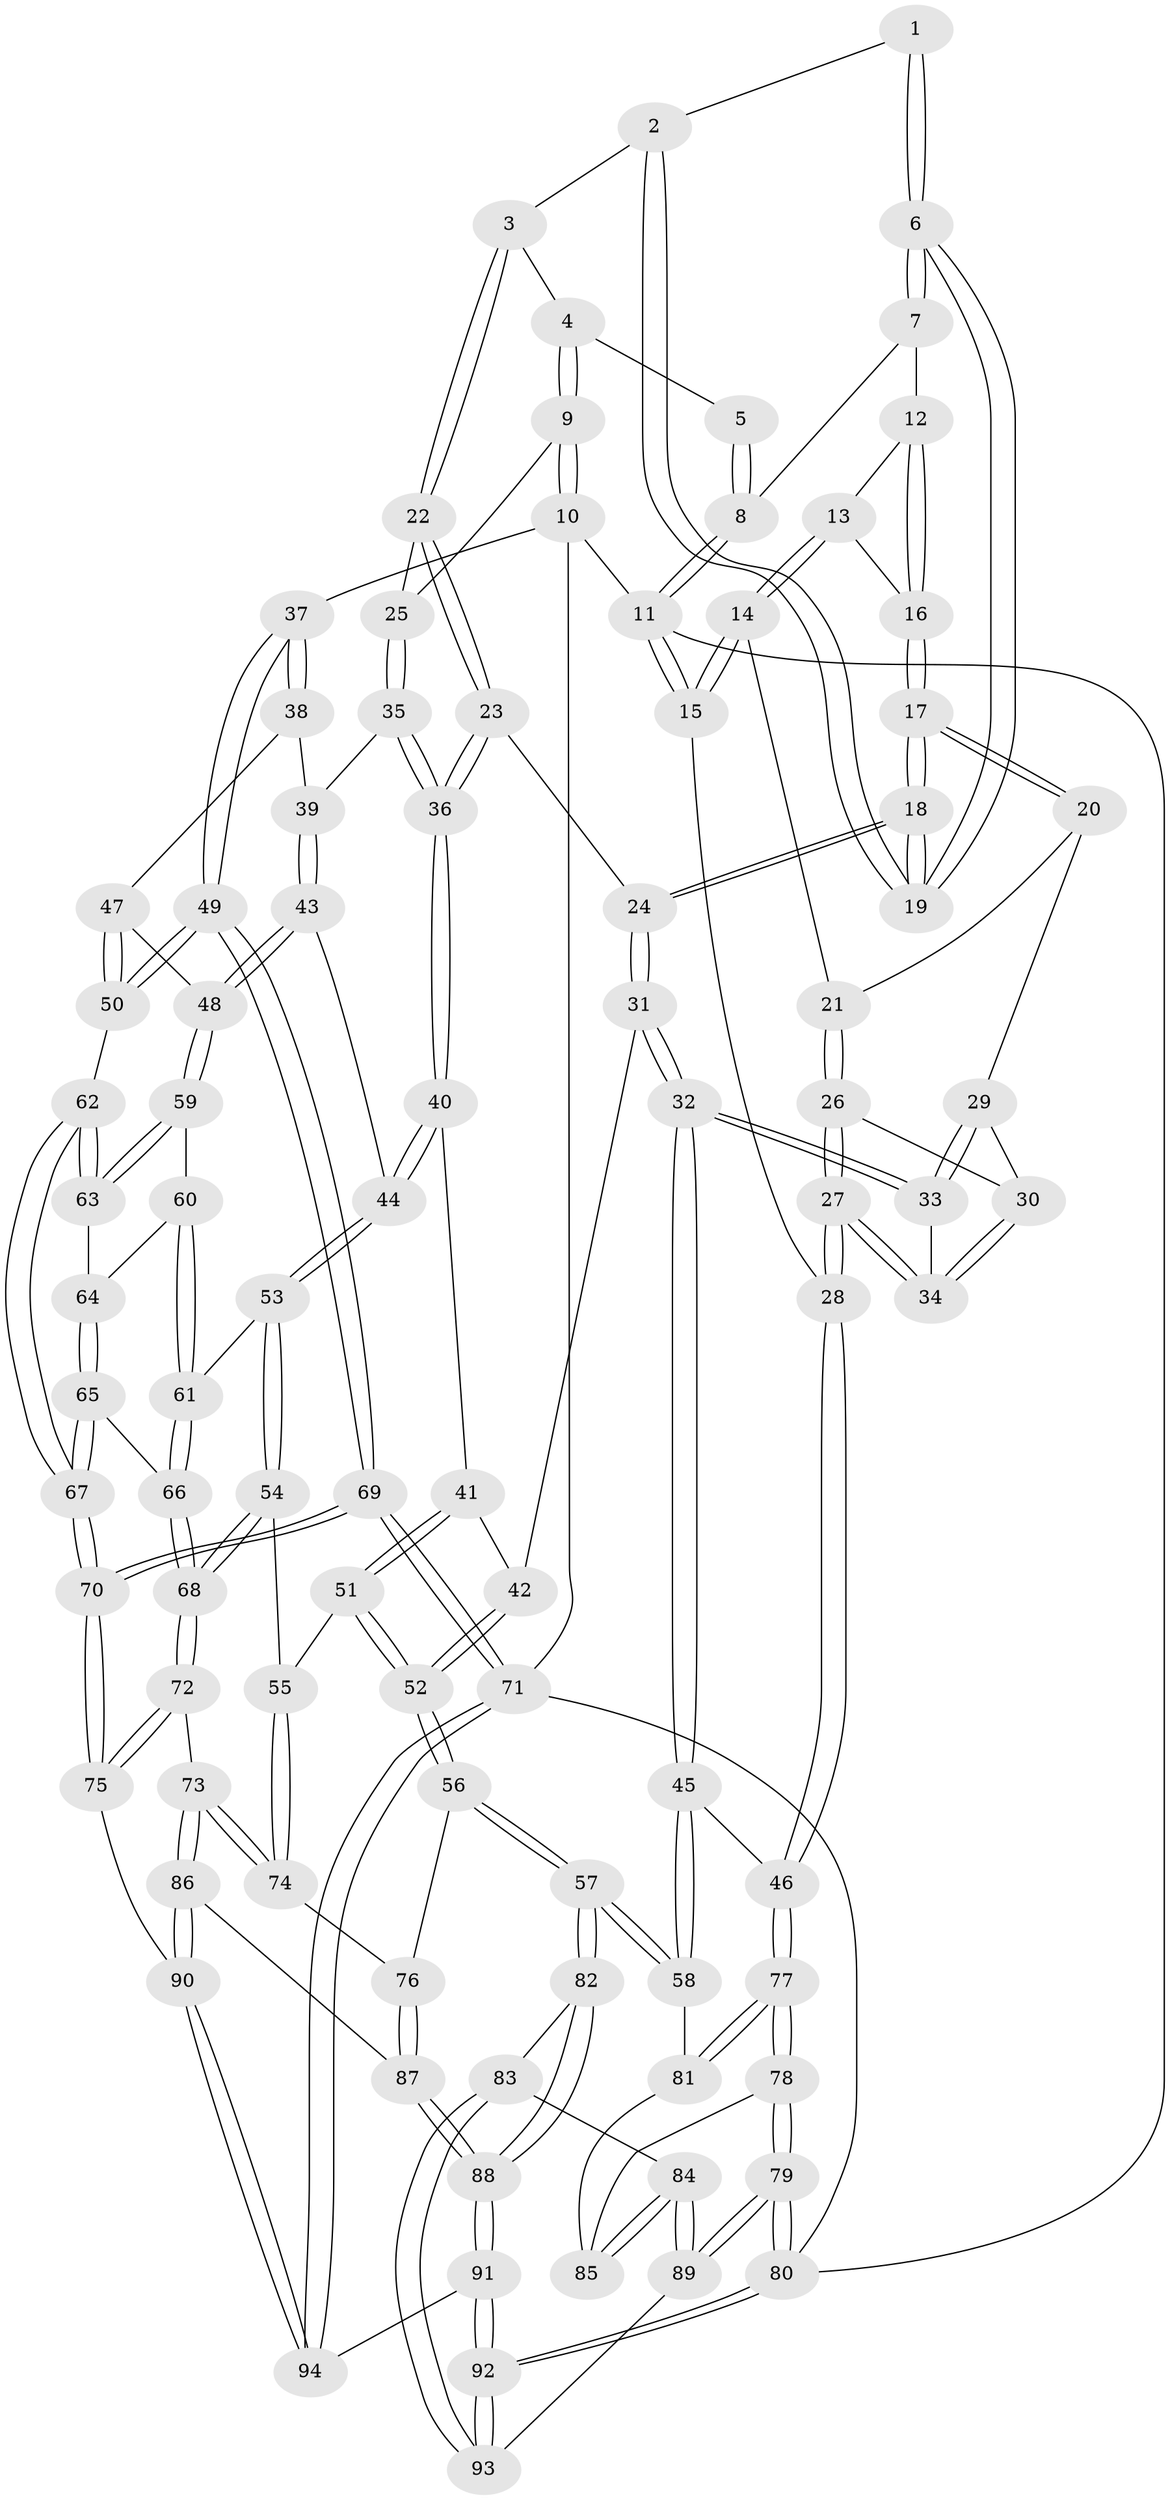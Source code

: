 // Generated by graph-tools (version 1.1) at 2025/00/03/09/25 05:00:57]
// undirected, 94 vertices, 232 edges
graph export_dot {
graph [start="1"]
  node [color=gray90,style=filled];
  1 [pos="+0.3357877611853568+0"];
  2 [pos="+0.40266009271479947+0.097977063585857"];
  3 [pos="+0.515309382319855+0.09161600014753125"];
  4 [pos="+0.5308438573431494+0"];
  5 [pos="+0.33456321070835116+0"];
  6 [pos="+0.2859086292951691+0.1254173262925557"];
  7 [pos="+0.06888001467585361+0"];
  8 [pos="+0.00619098728035517+0"];
  9 [pos="+1+0"];
  10 [pos="+1+0"];
  11 [pos="+0+0"];
  12 [pos="+0.06947524567162026+0"];
  13 [pos="+0.04259343547860621+0.13482603077945066"];
  14 [pos="+0.009063280931280898+0.18042236710958254"];
  15 [pos="+0+0.19865271546241386"];
  16 [pos="+0.14536072784581847+0.12713390793759435"];
  17 [pos="+0.21340605839192214+0.2026899420728514"];
  18 [pos="+0.2775458349316011+0.20794250946812157"];
  19 [pos="+0.29750931166401734+0.1613972387734856"];
  20 [pos="+0.1507052305713734+0.23021393296262094"];
  21 [pos="+0.06650469615541088+0.22269605819384838"];
  22 [pos="+0.6116981530564221+0.18929876309316349"];
  23 [pos="+0.535601925494173+0.3342886345300599"];
  24 [pos="+0.33336098824137445+0.3209329387782943"];
  25 [pos="+0.8356925099042347+0.1166247057344013"];
  26 [pos="+0.031582351894125074+0.3182232639403911"];
  27 [pos="+0+0.43503711158965463"];
  28 [pos="+0+0.482738853856932"];
  29 [pos="+0.14339109134173292+0.24898326197920803"];
  30 [pos="+0.10087999299729351+0.3123147430912739"];
  31 [pos="+0.25945713864652015+0.4504051372724276"];
  32 [pos="+0.2501767008461025+0.45638784766348656"];
  33 [pos="+0.15030636866404068+0.42011430352985346"];
  34 [pos="+0.135062085565499+0.41731929246339566"];
  35 [pos="+0.8526342414555542+0.37178124020761427"];
  36 [pos="+0.5537078415931781+0.37292048230084973"];
  37 [pos="+1+0.4745822839088963"];
  38 [pos="+0.9196320560921654+0.41877263336113435"];
  39 [pos="+0.8528348919977529+0.37231884942942023"];
  40 [pos="+0.5670023003548196+0.444988200394264"];
  41 [pos="+0.5219769975297499+0.4909534596769048"];
  42 [pos="+0.35682954051451155+0.5157697368259189"];
  43 [pos="+0.7459948514700446+0.5060481355591799"];
  44 [pos="+0.622756019040036+0.4968458187416596"];
  45 [pos="+0.21699631036408337+0.5466804423459447"];
  46 [pos="+0+0.49991931242201365"];
  47 [pos="+0.8907774380164225+0.5232536178584387"];
  48 [pos="+0.7729687929053926+0.5576395828545238"];
  49 [pos="+1+0.5379077370007432"];
  50 [pos="+0.9038070235886421+0.6200636931550082"];
  51 [pos="+0.4447107547641664+0.6691322052882313"];
  52 [pos="+0.4377999740143896+0.6719263328494502"];
  53 [pos="+0.6234446425540439+0.5968056161246122"];
  54 [pos="+0.5940073675040907+0.6673493147604054"];
  55 [pos="+0.5536773322918951+0.6842496771892893"];
  56 [pos="+0.3667011863691601+0.7459012128155087"];
  57 [pos="+0.2875132824942562+0.7599454009632616"];
  58 [pos="+0.20284388481088775+0.6727476735799639"];
  59 [pos="+0.7750576093215247+0.5659936995214531"];
  60 [pos="+0.7559023903398882+0.6185252905568014"];
  61 [pos="+0.7378587498643886+0.6375451261395132"];
  62 [pos="+0.9012720404028852+0.6227209949240589"];
  63 [pos="+0.8836138709749688+0.6172160165488564"];
  64 [pos="+0.7981094984019103+0.6518094357623203"];
  65 [pos="+0.8370182503686528+0.7230379308940718"];
  66 [pos="+0.7299883695472316+0.6720051934173245"];
  67 [pos="+0.8866844019209571+0.7690319935419343"];
  68 [pos="+0.6878278649834005+0.7270103322563707"];
  69 [pos="+1+1"];
  70 [pos="+0.9143529778440119+0.8905048768930248"];
  71 [pos="+1+1"];
  72 [pos="+0.7115802485193831+0.8201053464826238"];
  73 [pos="+0.6131843529420038+0.8550814984802635"];
  74 [pos="+0.5739719487238327+0.7940559067315821"];
  75 [pos="+0.841023593485033+0.8716096289578732"];
  76 [pos="+0.4070446416975136+0.7860480419967855"];
  77 [pos="+0+0.5930385775746769"];
  78 [pos="+0+0.6080958684375419"];
  79 [pos="+0+1"];
  80 [pos="+0+1"];
  81 [pos="+0.15615835635941128+0.67802610283814"];
  82 [pos="+0.2716208065278173+0.8046659234577086"];
  83 [pos="+0.2095912728537655+0.860646094867491"];
  84 [pos="+0.0571686478643218+0.8780063375932107"];
  85 [pos="+0.07447178698261939+0.7911025376776885"];
  86 [pos="+0.5902827766175005+0.8850039934976246"];
  87 [pos="+0.4699396040233222+0.8778209616016149"];
  88 [pos="+0.3894384624885853+1"];
  89 [pos="+0.020154921835348217+0.9034389642853337"];
  90 [pos="+0.6001095141964631+1"];
  91 [pos="+0.39450617055421644+1"];
  92 [pos="+0.23872274873138669+1"];
  93 [pos="+0.1843067178500584+1"];
  94 [pos="+0.5683184323937178+1"];
  1 -- 2;
  1 -- 6;
  1 -- 6;
  2 -- 3;
  2 -- 19;
  2 -- 19;
  3 -- 4;
  3 -- 22;
  3 -- 22;
  4 -- 5;
  4 -- 9;
  4 -- 9;
  5 -- 8;
  5 -- 8;
  6 -- 7;
  6 -- 7;
  6 -- 19;
  6 -- 19;
  7 -- 8;
  7 -- 12;
  8 -- 11;
  8 -- 11;
  9 -- 10;
  9 -- 10;
  9 -- 25;
  10 -- 11;
  10 -- 37;
  10 -- 71;
  11 -- 15;
  11 -- 15;
  11 -- 80;
  12 -- 13;
  12 -- 16;
  12 -- 16;
  13 -- 14;
  13 -- 14;
  13 -- 16;
  14 -- 15;
  14 -- 15;
  14 -- 21;
  15 -- 28;
  16 -- 17;
  16 -- 17;
  17 -- 18;
  17 -- 18;
  17 -- 20;
  17 -- 20;
  18 -- 19;
  18 -- 19;
  18 -- 24;
  18 -- 24;
  20 -- 21;
  20 -- 29;
  21 -- 26;
  21 -- 26;
  22 -- 23;
  22 -- 23;
  22 -- 25;
  23 -- 24;
  23 -- 36;
  23 -- 36;
  24 -- 31;
  24 -- 31;
  25 -- 35;
  25 -- 35;
  26 -- 27;
  26 -- 27;
  26 -- 30;
  27 -- 28;
  27 -- 28;
  27 -- 34;
  27 -- 34;
  28 -- 46;
  28 -- 46;
  29 -- 30;
  29 -- 33;
  29 -- 33;
  30 -- 34;
  30 -- 34;
  31 -- 32;
  31 -- 32;
  31 -- 42;
  32 -- 33;
  32 -- 33;
  32 -- 45;
  32 -- 45;
  33 -- 34;
  35 -- 36;
  35 -- 36;
  35 -- 39;
  36 -- 40;
  36 -- 40;
  37 -- 38;
  37 -- 38;
  37 -- 49;
  37 -- 49;
  38 -- 39;
  38 -- 47;
  39 -- 43;
  39 -- 43;
  40 -- 41;
  40 -- 44;
  40 -- 44;
  41 -- 42;
  41 -- 51;
  41 -- 51;
  42 -- 52;
  42 -- 52;
  43 -- 44;
  43 -- 48;
  43 -- 48;
  44 -- 53;
  44 -- 53;
  45 -- 46;
  45 -- 58;
  45 -- 58;
  46 -- 77;
  46 -- 77;
  47 -- 48;
  47 -- 50;
  47 -- 50;
  48 -- 59;
  48 -- 59;
  49 -- 50;
  49 -- 50;
  49 -- 69;
  49 -- 69;
  50 -- 62;
  51 -- 52;
  51 -- 52;
  51 -- 55;
  52 -- 56;
  52 -- 56;
  53 -- 54;
  53 -- 54;
  53 -- 61;
  54 -- 55;
  54 -- 68;
  54 -- 68;
  55 -- 74;
  55 -- 74;
  56 -- 57;
  56 -- 57;
  56 -- 76;
  57 -- 58;
  57 -- 58;
  57 -- 82;
  57 -- 82;
  58 -- 81;
  59 -- 60;
  59 -- 63;
  59 -- 63;
  60 -- 61;
  60 -- 61;
  60 -- 64;
  61 -- 66;
  61 -- 66;
  62 -- 63;
  62 -- 63;
  62 -- 67;
  62 -- 67;
  63 -- 64;
  64 -- 65;
  64 -- 65;
  65 -- 66;
  65 -- 67;
  65 -- 67;
  66 -- 68;
  66 -- 68;
  67 -- 70;
  67 -- 70;
  68 -- 72;
  68 -- 72;
  69 -- 70;
  69 -- 70;
  69 -- 71;
  69 -- 71;
  70 -- 75;
  70 -- 75;
  71 -- 94;
  71 -- 94;
  71 -- 80;
  72 -- 73;
  72 -- 75;
  72 -- 75;
  73 -- 74;
  73 -- 74;
  73 -- 86;
  73 -- 86;
  74 -- 76;
  75 -- 90;
  76 -- 87;
  76 -- 87;
  77 -- 78;
  77 -- 78;
  77 -- 81;
  77 -- 81;
  78 -- 79;
  78 -- 79;
  78 -- 85;
  79 -- 80;
  79 -- 80;
  79 -- 89;
  79 -- 89;
  80 -- 92;
  80 -- 92;
  81 -- 85;
  82 -- 83;
  82 -- 88;
  82 -- 88;
  83 -- 84;
  83 -- 93;
  83 -- 93;
  84 -- 85;
  84 -- 85;
  84 -- 89;
  84 -- 89;
  86 -- 87;
  86 -- 90;
  86 -- 90;
  87 -- 88;
  87 -- 88;
  88 -- 91;
  88 -- 91;
  89 -- 93;
  90 -- 94;
  90 -- 94;
  91 -- 92;
  91 -- 92;
  91 -- 94;
  92 -- 93;
  92 -- 93;
}
